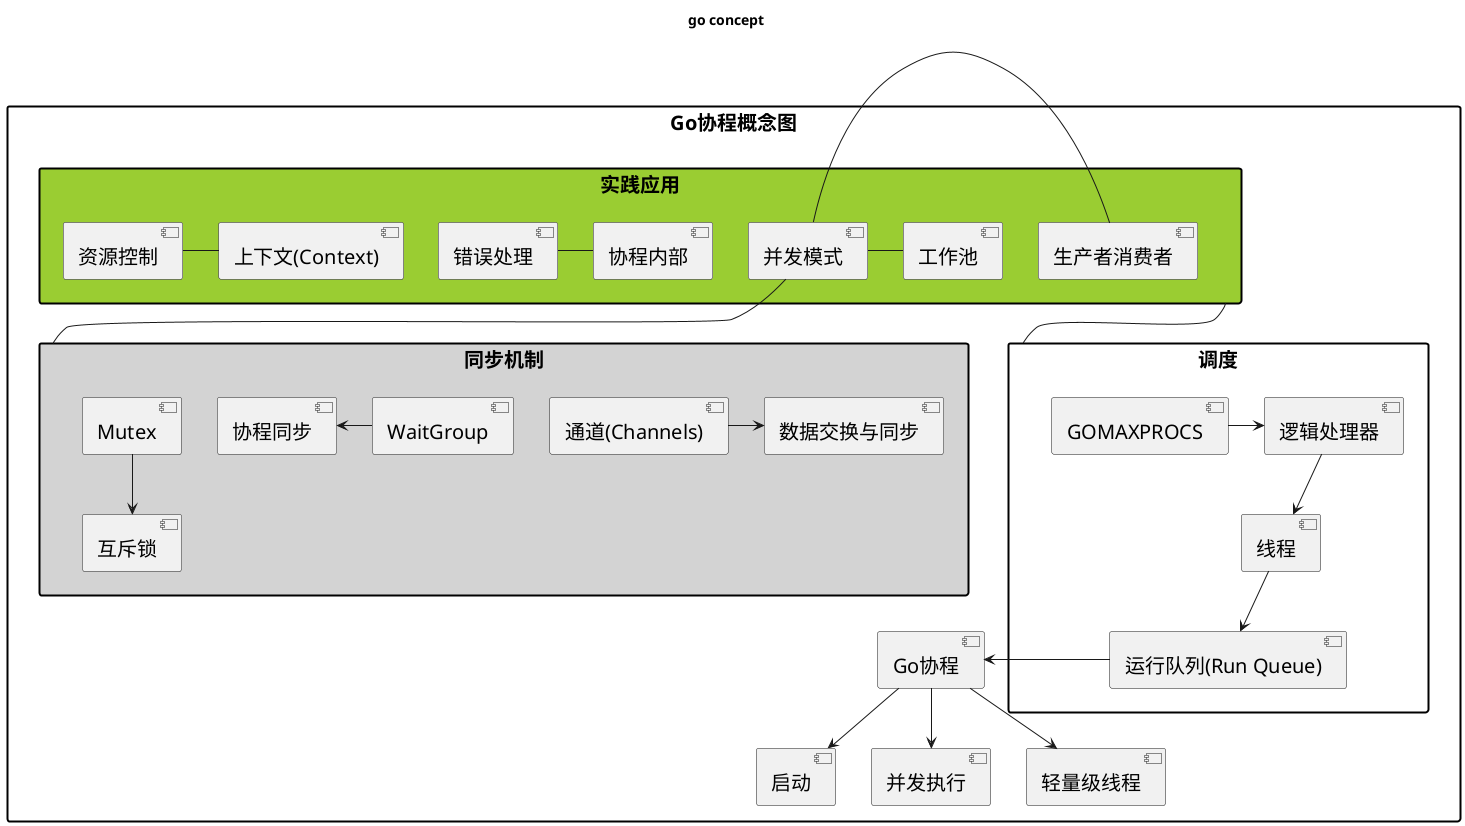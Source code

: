@startuml go
skinparam DefaultFontSize 20
skinparam Rectangle {
    BorderColor black
    BorderThickness 2
}

title go concept
rectangle "Go协程概念图" {
    [Go协程] -down-> [启动]
    [Go协程] -down-> [并发执行]
    [Go协程] -down-> [轻量级线程]

    rectangle "实践应用" #YellowGreen {
        [并发模式] - [生产者消费者]
        [并发模式] - [工作池]
        [错误处理] - [协程内部]
        [资源控制] - [上下文(Context)]
    } 



    rectangle "同步机制" #lightgrey {
        [通道(Channels)] -right-> [数据交换与同步]
        [WaitGroup] -left-> [协程同步]
        [Mutex] -down-> [互斥锁]
    }  
    
    rectangle "调度" {
        [GOMAXPROCS] -right-> [逻辑处理器]
        [逻辑处理器] -down-> [线程]
        [线程] -down-> [运行队列(Run Queue)]
        [运行队列(Run Queue)] -left-> [Go协程]
    }
    [实践应用] -down- [调度]
    [并发模式] -down- [同步机制]
}
@enduml